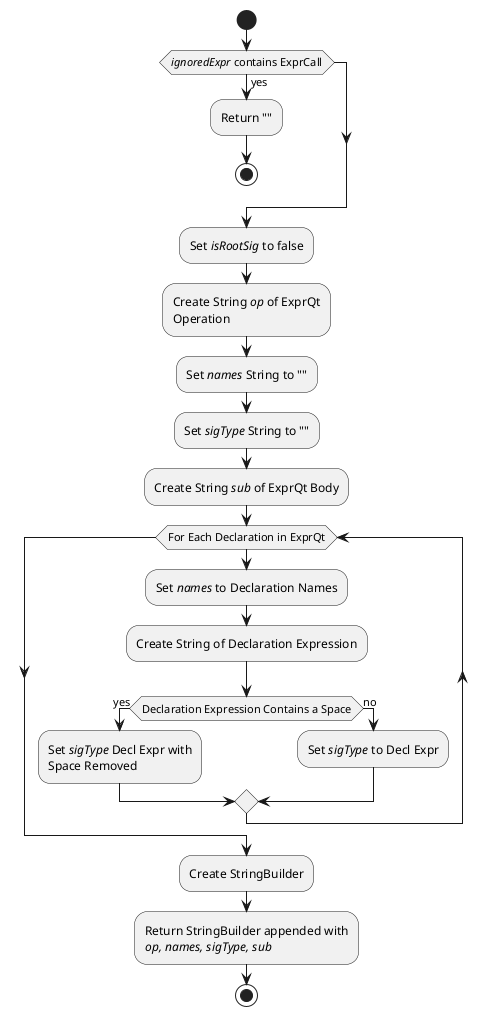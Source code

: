 @startuml
start
if(//ignoredExpr// contains ExprCall) then (yes)
:Return "";
stop
endif
:Set //isRootSig// to false;
:Create String //op// of ExprQt
Operation;
:Set //names// String to "";
:Set //sigType// String to "";
:Create String //sub// of ExprQt Body;
while(For Each Declaration in ExprQt)
:Set //names// to Declaration Names;
:Create String of Declaration Expression;
if(Declaration Expression Contains a Space) then (yes)
:Set //sigType// Decl Expr with 
Space Removed;
else (no)
:Set //sigType// to Decl Expr;
endif
endwhile
:Create StringBuilder;
:Return StringBuilder appended with 
//op, names, sigType, sub//;
stop
@enduml